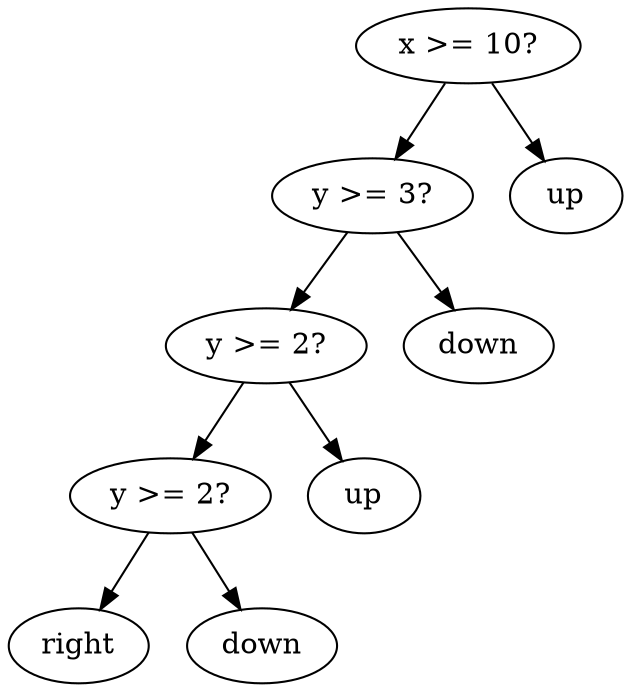 digraph tree {
    "0x0" [label="x >= 10?"];
    "0x1" [label="y >= 3?"];
    "0x2" [label="y >= 2?"];
    "0x3" [label="y >= 2?"];
    "0x4" [label="right"];
    "0x5" [label="down"];
    "0x6" [label="up"];
    "0x7" [label="down"];
    "0x8" [label="up"];
    "0x0" -> "0x1";
    "0x0" -> "0x8";
    "0x1" -> "0x2";
    "0x1" -> "0x7";
    "0x2" -> "0x3";
    "0x2" -> "0x6";
    "0x3" -> "0x4";
    "0x3" -> "0x5";
}
